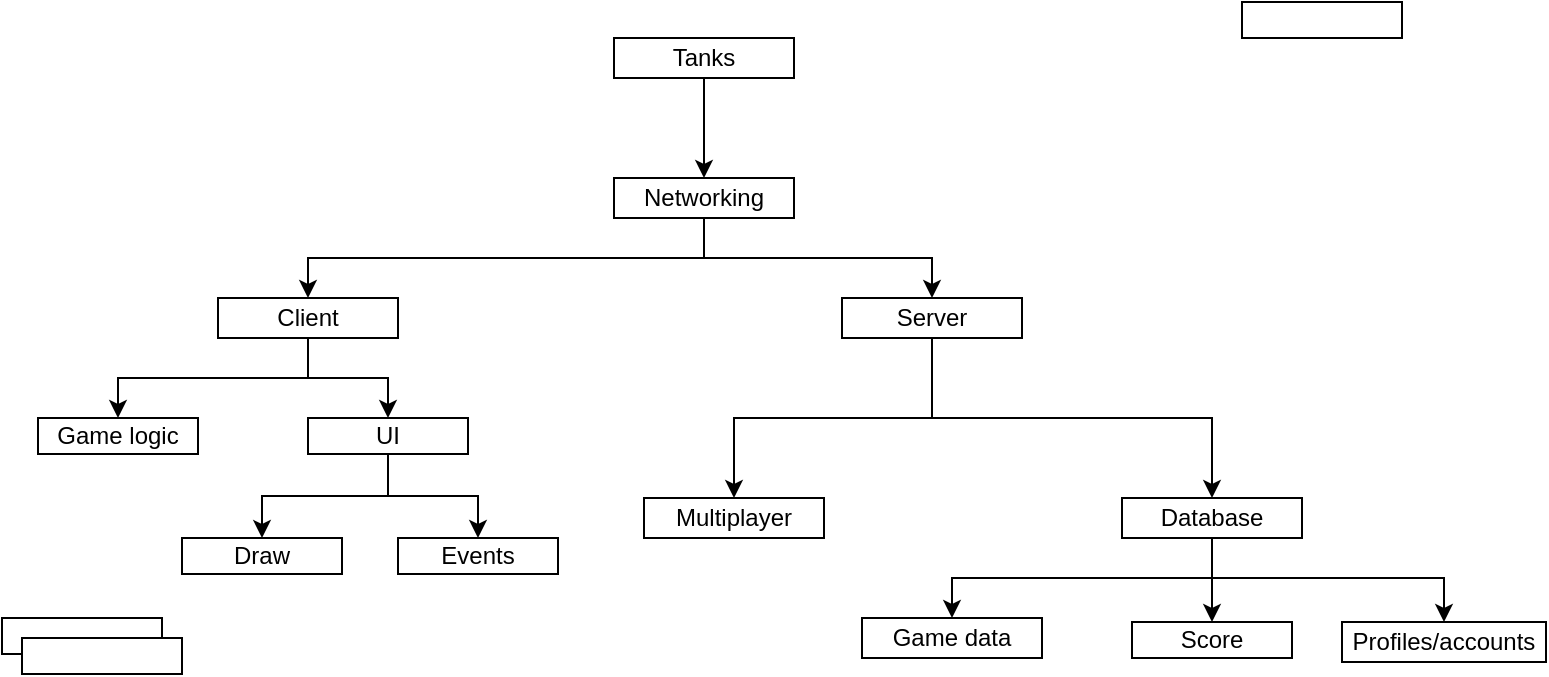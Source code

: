 <mxfile pages="1" version="11.2.8" type="github"><diagram id="W85eT-CIK8E3PYhmyx-_" name="Page-1"><mxGraphModel dx="854" dy="359" grid="1" gridSize="10" guides="1" tooltips="1" connect="1" arrows="1" fold="1" page="1" pageScale="1" pageWidth="827" pageHeight="1169" math="0" shadow="0"><root><mxCell id="0"/><mxCell id="1" parent="0"/><mxCell id="X47ibMcAHHALzKehmJTo-8" style="edgeStyle=orthogonalEdgeStyle;rounded=0;orthogonalLoop=1;jettySize=auto;html=1;exitX=0.5;exitY=1;exitDx=0;exitDy=0;entryX=0.5;entryY=0;entryDx=0;entryDy=0;" parent="1" source="qNAqzITT8DEhz-y7ezw0-1" target="X47ibMcAHHALzKehmJTo-1" edge="1"><mxGeometry relative="1" as="geometry"/></mxCell><mxCell id="qNAqzITT8DEhz-y7ezw0-1" value="Tanks" style="rounded=0;whiteSpace=wrap;html=1;" parent="1" vertex="1"><mxGeometry x="336" y="50" width="90" height="20" as="geometry"/></mxCell><mxCell id="X47ibMcAHHALzKehmJTo-17" style="edgeStyle=orthogonalEdgeStyle;rounded=0;orthogonalLoop=1;jettySize=auto;html=1;exitX=0.5;exitY=1;exitDx=0;exitDy=0;entryX=0.5;entryY=0;entryDx=0;entryDy=0;" parent="1" source="X47ibMcAHHALzKehmJTo-1" target="X47ibMcAHHALzKehmJTo-2" edge="1"><mxGeometry relative="1" as="geometry"/></mxCell><mxCell id="X47ibMcAHHALzKehmJTo-18" style="edgeStyle=orthogonalEdgeStyle;rounded=0;orthogonalLoop=1;jettySize=auto;html=1;exitX=0.5;exitY=1;exitDx=0;exitDy=0;entryX=0.5;entryY=0;entryDx=0;entryDy=0;" parent="1" source="X47ibMcAHHALzKehmJTo-1" target="X47ibMcAHHALzKehmJTo-6" edge="1"><mxGeometry relative="1" as="geometry"/></mxCell><mxCell id="X47ibMcAHHALzKehmJTo-1" value="Networking" style="rounded=0;whiteSpace=wrap;html=1;" parent="1" vertex="1"><mxGeometry x="336" y="120" width="90" height="20" as="geometry"/></mxCell><mxCell id="X47ibMcAHHALzKehmJTo-11" style="edgeStyle=orthogonalEdgeStyle;rounded=0;orthogonalLoop=1;jettySize=auto;html=1;exitX=0.5;exitY=1;exitDx=0;exitDy=0;entryX=0.5;entryY=0;entryDx=0;entryDy=0;" parent="1" source="X47ibMcAHHALzKehmJTo-2" target="X47ibMcAHHALzKehmJTo-5" edge="1"><mxGeometry relative="1" as="geometry"/></mxCell><mxCell id="X47ibMcAHHALzKehmJTo-12" style="edgeStyle=orthogonalEdgeStyle;rounded=0;orthogonalLoop=1;jettySize=auto;html=1;exitX=0.5;exitY=1;exitDx=0;exitDy=0;entryX=0.5;entryY=0;entryDx=0;entryDy=0;" parent="1" source="X47ibMcAHHALzKehmJTo-2" target="X47ibMcAHHALzKehmJTo-4" edge="1"><mxGeometry relative="1" as="geometry"/></mxCell><mxCell id="X47ibMcAHHALzKehmJTo-2" value="Server" style="rounded=0;whiteSpace=wrap;html=1;" parent="1" vertex="1"><mxGeometry x="450" y="180" width="90" height="20" as="geometry"/></mxCell><mxCell id="X47ibMcAHHALzKehmJTo-19" style="edgeStyle=orthogonalEdgeStyle;rounded=0;orthogonalLoop=1;jettySize=auto;html=1;exitX=0.5;exitY=1;exitDx=0;exitDy=0;entryX=0.5;entryY=0;entryDx=0;entryDy=0;" parent="1" source="X47ibMcAHHALzKehmJTo-4" target="X47ibMcAHHALzKehmJTo-14" edge="1"><mxGeometry relative="1" as="geometry"/></mxCell><mxCell id="Ska_xnNq3XleAomMMF7T-3" style="edgeStyle=orthogonalEdgeStyle;rounded=0;orthogonalLoop=1;jettySize=auto;html=1;exitX=0.5;exitY=1;exitDx=0;exitDy=0;entryX=0.5;entryY=0;entryDx=0;entryDy=0;" edge="1" parent="1" source="X47ibMcAHHALzKehmJTo-4" target="X47ibMcAHHALzKehmJTo-15"><mxGeometry relative="1" as="geometry"><Array as="points"><mxPoint x="635" y="320"/><mxPoint x="751" y="320"/></Array></mxGeometry></mxCell><mxCell id="Ska_xnNq3XleAomMMF7T-21" style="edgeStyle=orthogonalEdgeStyle;rounded=0;orthogonalLoop=1;jettySize=auto;html=1;exitX=0.5;exitY=1;exitDx=0;exitDy=0;entryX=0.5;entryY=0;entryDx=0;entryDy=0;" edge="1" parent="1" source="X47ibMcAHHALzKehmJTo-4" target="Ska_xnNq3XleAomMMF7T-5"><mxGeometry relative="1" as="geometry"/></mxCell><mxCell id="X47ibMcAHHALzKehmJTo-4" value="Database" style="rounded=0;whiteSpace=wrap;html=1;" parent="1" vertex="1"><mxGeometry x="590" y="280" width="90" height="20" as="geometry"/></mxCell><mxCell id="X47ibMcAHHALzKehmJTo-5" value="Multiplayer" style="rounded=0;whiteSpace=wrap;html=1;" parent="1" vertex="1"><mxGeometry x="351" y="280" width="90" height="20" as="geometry"/></mxCell><mxCell id="Ska_xnNq3XleAomMMF7T-12" style="edgeStyle=orthogonalEdgeStyle;rounded=0;orthogonalLoop=1;jettySize=auto;html=1;exitX=0.5;exitY=1;exitDx=0;exitDy=0;entryX=0.5;entryY=0;entryDx=0;entryDy=0;" edge="1" parent="1" source="X47ibMcAHHALzKehmJTo-6" target="Ska_xnNq3XleAomMMF7T-8"><mxGeometry relative="1" as="geometry"/></mxCell><mxCell id="Ska_xnNq3XleAomMMF7T-13" style="edgeStyle=orthogonalEdgeStyle;rounded=0;orthogonalLoop=1;jettySize=auto;html=1;exitX=0.5;exitY=1;exitDx=0;exitDy=0;entryX=0.5;entryY=0;entryDx=0;entryDy=0;" edge="1" parent="1" source="X47ibMcAHHALzKehmJTo-6" target="Ska_xnNq3XleAomMMF7T-9"><mxGeometry relative="1" as="geometry"/></mxCell><mxCell id="X47ibMcAHHALzKehmJTo-6" value="Client" style="rounded=0;whiteSpace=wrap;html=1;" parent="1" vertex="1"><mxGeometry x="138" y="180" width="90" height="20" as="geometry"/></mxCell><mxCell id="X47ibMcAHHALzKehmJTo-14" value="Game data" style="rounded=0;whiteSpace=wrap;html=1;" parent="1" vertex="1"><mxGeometry x="460" y="340" width="90" height="20" as="geometry"/></mxCell><mxCell id="X47ibMcAHHALzKehmJTo-15" value="Profiles/accounts" style="rounded=0;whiteSpace=wrap;html=1;" parent="1" vertex="1"><mxGeometry x="700" y="342" width="102" height="20" as="geometry"/></mxCell><mxCell id="X47ibMcAHHALzKehmJTo-23" value="" style="rounded=0;whiteSpace=wrap;html=1;" parent="1" vertex="1"><mxGeometry x="30" y="340" width="80" height="18" as="geometry"/></mxCell><mxCell id="X47ibMcAHHALzKehmJTo-24" value="" style="rounded=0;whiteSpace=wrap;html=1;" parent="1" vertex="1"><mxGeometry x="650" y="32" width="80" height="18" as="geometry"/></mxCell><mxCell id="Ska_xnNq3XleAomMMF7T-4" value="" style="rounded=0;whiteSpace=wrap;html=1;" vertex="1" parent="1"><mxGeometry x="40" y="350" width="80" height="18" as="geometry"/></mxCell><mxCell id="Ska_xnNq3XleAomMMF7T-5" value="Score" style="rounded=0;whiteSpace=wrap;html=1;" vertex="1" parent="1"><mxGeometry x="595" y="342" width="80" height="18" as="geometry"/></mxCell><mxCell id="Ska_xnNq3XleAomMMF7T-6" value="Draw" style="rounded=0;whiteSpace=wrap;html=1;" vertex="1" parent="1"><mxGeometry x="120" y="300" width="80" height="18" as="geometry"/></mxCell><mxCell id="Ska_xnNq3XleAomMMF7T-7" value="Events" style="rounded=0;whiteSpace=wrap;html=1;" vertex="1" parent="1"><mxGeometry x="228" y="300" width="80" height="18" as="geometry"/></mxCell><mxCell id="Ska_xnNq3XleAomMMF7T-8" value="Game logic" style="rounded=0;whiteSpace=wrap;html=1;" vertex="1" parent="1"><mxGeometry x="48" y="240" width="80" height="18" as="geometry"/></mxCell><mxCell id="Ska_xnNq3XleAomMMF7T-14" style="edgeStyle=orthogonalEdgeStyle;rounded=0;orthogonalLoop=1;jettySize=auto;html=1;exitX=0.5;exitY=1;exitDx=0;exitDy=0;entryX=0.5;entryY=0;entryDx=0;entryDy=0;" edge="1" parent="1" source="Ska_xnNq3XleAomMMF7T-9" target="Ska_xnNq3XleAomMMF7T-6"><mxGeometry relative="1" as="geometry"/></mxCell><mxCell id="Ska_xnNq3XleAomMMF7T-17" style="edgeStyle=orthogonalEdgeStyle;rounded=0;orthogonalLoop=1;jettySize=auto;html=1;exitX=0.5;exitY=1;exitDx=0;exitDy=0;entryX=0.5;entryY=0;entryDx=0;entryDy=0;" edge="1" parent="1" source="Ska_xnNq3XleAomMMF7T-9" target="Ska_xnNq3XleAomMMF7T-7"><mxGeometry relative="1" as="geometry"/></mxCell><mxCell id="Ska_xnNq3XleAomMMF7T-9" value="UI" style="rounded=0;whiteSpace=wrap;html=1;" vertex="1" parent="1"><mxGeometry x="183" y="240" width="80" height="18" as="geometry"/></mxCell></root></mxGraphModel></diagram></mxfile>